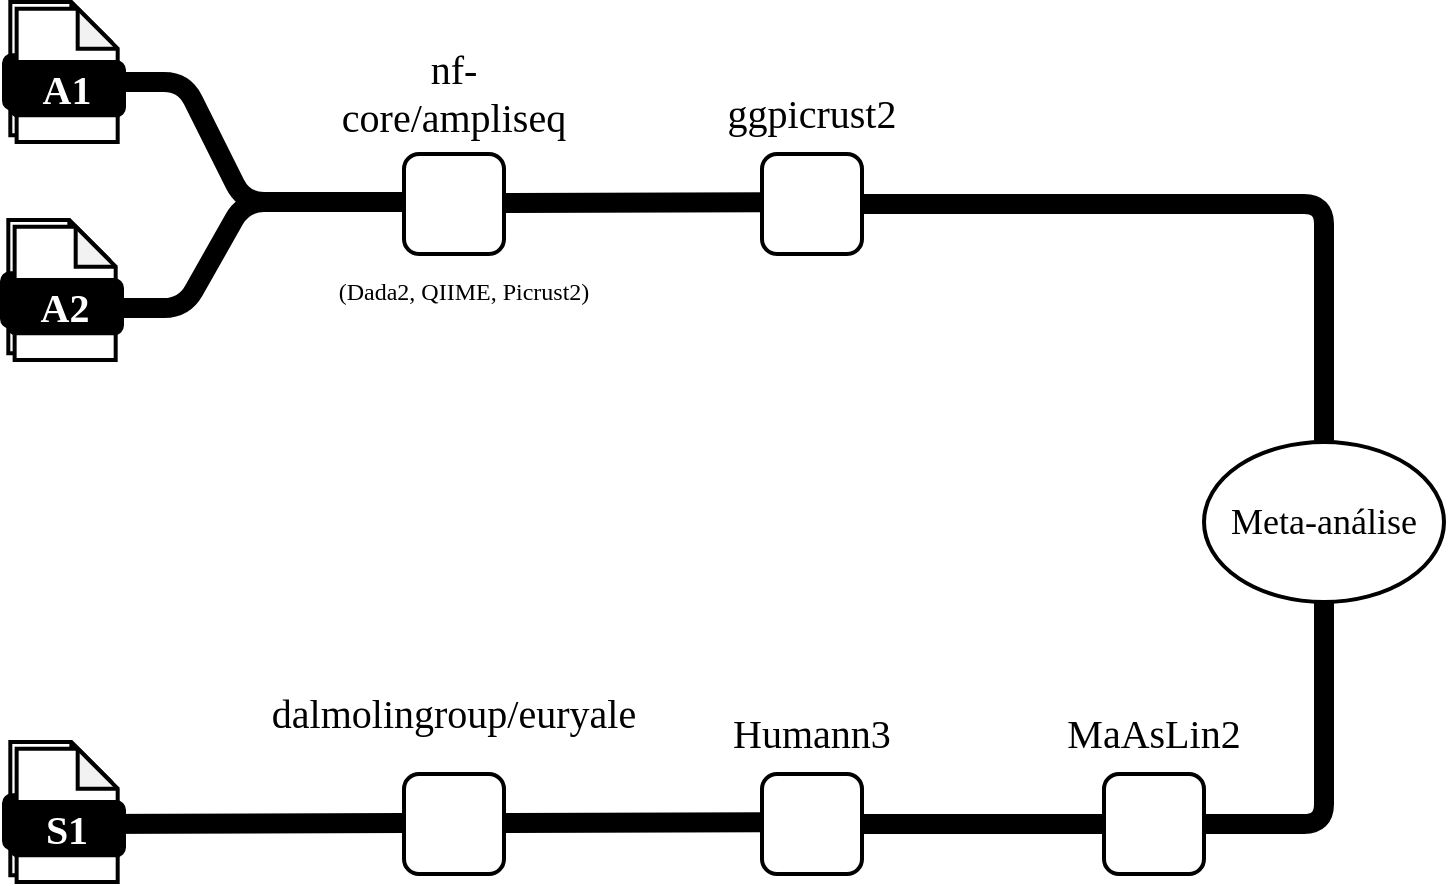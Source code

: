 <mxfile version="24.4.9" type="device">
  <diagram name="Page-1" id="OIXwfuPkVolVv1ftEm2h">
    <mxGraphModel dx="1420" dy="756" grid="1" gridSize="10" guides="1" tooltips="1" connect="1" arrows="1" fold="1" page="1" pageScale="1" pageWidth="827" pageHeight="1169" math="0" shadow="0">
      <root>
        <mxCell id="0" />
        <mxCell id="1" parent="0" />
        <mxCell id="Qu384yHB_PmlgK50nANF-6" value="" style="group" parent="1" vertex="1" connectable="0">
          <mxGeometry x="10" y="10" width="60" height="70" as="geometry" />
        </mxCell>
        <mxCell id="Qu384yHB_PmlgK50nANF-7" value="" style="shape=note;whiteSpace=wrap;html=1;backgroundOutline=1;darkOpacity=0.05;rounded=1;size=20;strokeWidth=2;" parent="Qu384yHB_PmlgK50nANF-6" vertex="1">
          <mxGeometry x="3.158" width="50.526" height="66.667" as="geometry" />
        </mxCell>
        <mxCell id="Qu384yHB_PmlgK50nANF-8" value="&lt;font data-font-src=&quot;https://fonts.googleapis.com/css?family=Maven+Pro&quot; face=&quot;Maven Pro&quot; color=&quot;#ffffff&quot;&gt;&lt;b&gt;&lt;font style=&quot;font-size: 20px;&quot;&gt;Fastq&lt;/font&gt;&lt;/b&gt;&lt;/font&gt;" style="rounded=1;whiteSpace=wrap;html=1;strokeWidth=2;fillColor=#000000;" parent="Qu384yHB_PmlgK50nANF-6" vertex="1">
          <mxGeometry y="26.667" width="56.842" height="26.667" as="geometry" />
        </mxCell>
        <mxCell id="Qu384yHB_PmlgK50nANF-9" value="" style="shape=note;whiteSpace=wrap;html=1;backgroundOutline=1;darkOpacity=0.05;rounded=1;size=20;strokeWidth=2;" parent="Qu384yHB_PmlgK50nANF-6" vertex="1">
          <mxGeometry x="6.316" y="3.333" width="50.526" height="66.667" as="geometry" />
        </mxCell>
        <mxCell id="Qu384yHB_PmlgK50nANF-10" value="&lt;font size=&quot;1&quot; color=&quot;#ffffff&quot; face=&quot;Maven Pro&quot;&gt;&lt;b style=&quot;font-size: 20px;&quot;&gt;A1&lt;/b&gt;&lt;/font&gt;" style="rounded=1;whiteSpace=wrap;html=1;strokeWidth=2;fillColor=#000000;" parent="Qu384yHB_PmlgK50nANF-6" vertex="1">
          <mxGeometry x="3.158" y="30.0" width="56.842" height="26.667" as="geometry" />
        </mxCell>
        <mxCell id="Qu384yHB_PmlgK50nANF-11" value="" style="group" parent="1" vertex="1" connectable="0">
          <mxGeometry x="9" y="119" width="60" height="70" as="geometry" />
        </mxCell>
        <mxCell id="Qu384yHB_PmlgK50nANF-12" value="" style="shape=note;whiteSpace=wrap;html=1;backgroundOutline=1;darkOpacity=0.05;rounded=1;size=20;strokeWidth=2;" parent="Qu384yHB_PmlgK50nANF-11" vertex="1">
          <mxGeometry x="3.158" width="50.526" height="66.667" as="geometry" />
        </mxCell>
        <mxCell id="Qu384yHB_PmlgK50nANF-13" value="&lt;font data-font-src=&quot;https://fonts.googleapis.com/css?family=Maven+Pro&quot; face=&quot;Maven Pro&quot; color=&quot;#ffffff&quot;&gt;&lt;b&gt;&lt;font style=&quot;font-size: 20px;&quot;&gt;Fastq&lt;/font&gt;&lt;/b&gt;&lt;/font&gt;" style="rounded=1;whiteSpace=wrap;html=1;strokeWidth=2;fillColor=#000000;" parent="Qu384yHB_PmlgK50nANF-11" vertex="1">
          <mxGeometry y="26.667" width="56.842" height="26.667" as="geometry" />
        </mxCell>
        <mxCell id="Qu384yHB_PmlgK50nANF-14" value="" style="shape=note;whiteSpace=wrap;html=1;backgroundOutline=1;darkOpacity=0.05;rounded=1;size=20;strokeWidth=2;" parent="Qu384yHB_PmlgK50nANF-11" vertex="1">
          <mxGeometry x="6.316" y="3.333" width="50.526" height="66.667" as="geometry" />
        </mxCell>
        <mxCell id="Qu384yHB_PmlgK50nANF-15" value="&lt;font style=&quot;font-size: 20px;&quot; color=&quot;#ffffff&quot; face=&quot;Maven Pro&quot;&gt;&lt;b&gt;A2&lt;/b&gt;&lt;/font&gt;" style="rounded=1;whiteSpace=wrap;html=1;strokeWidth=2;fillColor=#000000;" parent="Qu384yHB_PmlgK50nANF-11" vertex="1">
          <mxGeometry x="3.158" y="30.0" width="56.842" height="26.667" as="geometry" />
        </mxCell>
        <mxCell id="Qu384yHB_PmlgK50nANF-17" value="" style="endArrow=none;html=1;rounded=1;strokeWidth=10;" parent="1" edge="1">
          <mxGeometry width="50" height="50" relative="1" as="geometry">
            <mxPoint x="70" y="163" as="sourcePoint" />
            <mxPoint x="200" y="110" as="targetPoint" />
            <Array as="points">
              <mxPoint x="100" y="163" />
              <mxPoint x="130" y="110" />
            </Array>
          </mxGeometry>
        </mxCell>
        <mxCell id="Qu384yHB_PmlgK50nANF-18" value="" style="endArrow=none;html=1;rounded=1;strokeWidth=10;" parent="1" edge="1">
          <mxGeometry width="50" height="50" relative="1" as="geometry">
            <mxPoint x="70" y="50" as="sourcePoint" />
            <mxPoint x="210" y="110" as="targetPoint" />
            <Array as="points">
              <mxPoint x="100" y="50" />
              <mxPoint x="130" y="110" />
            </Array>
          </mxGeometry>
        </mxCell>
        <mxCell id="Qu384yHB_PmlgK50nANF-19" value="" style="rounded=1;whiteSpace=wrap;html=1;strokeWidth=2;" parent="1" vertex="1">
          <mxGeometry x="210" y="86" width="50" height="50" as="geometry" />
        </mxCell>
        <mxCell id="Qu384yHB_PmlgK50nANF-20" value="&lt;font style=&quot;font-size: 20px;&quot; face=&quot;Maven Pro&quot; data-font-src=&quot;https://fonts.googleapis.com/css?family=Maven+Pro&quot;&gt;nf-core/ampliseq&lt;/font&gt;" style="text;html=1;align=center;verticalAlign=middle;whiteSpace=wrap;rounded=0;" parent="1" vertex="1">
          <mxGeometry x="170" y="40" width="130" height="30" as="geometry" />
        </mxCell>
        <mxCell id="Qu384yHB_PmlgK50nANF-22" value="&lt;font face=&quot;Maven Pro&quot;&gt;(Dada2, QIIME, Picrust2)&lt;/font&gt;" style="text;html=1;align=center;verticalAlign=middle;whiteSpace=wrap;rounded=0;" parent="1" vertex="1">
          <mxGeometry x="170" y="140" width="140" height="30" as="geometry" />
        </mxCell>
        <mxCell id="Qu384yHB_PmlgK50nANF-23" value="" style="endArrow=none;html=1;rounded=1;strokeWidth=10;" parent="1" edge="1">
          <mxGeometry width="50" height="50" relative="1" as="geometry">
            <mxPoint x="260" y="110.5" as="sourcePoint" />
            <mxPoint x="420" y="110" as="targetPoint" />
          </mxGeometry>
        </mxCell>
        <mxCell id="Qu384yHB_PmlgK50nANF-24" value="" style="rounded=1;whiteSpace=wrap;html=1;strokeWidth=2;" parent="1" vertex="1">
          <mxGeometry x="389" y="86" width="50" height="50" as="geometry" />
        </mxCell>
        <mxCell id="Qu384yHB_PmlgK50nANF-25" value="&lt;font style=&quot;font-size: 20px;&quot; face=&quot;Maven Pro&quot;&gt;ggpicrust2&lt;/font&gt;" style="text;html=1;align=center;verticalAlign=middle;whiteSpace=wrap;rounded=0;" parent="1" vertex="1">
          <mxGeometry x="349" y="50" width="130" height="30" as="geometry" />
        </mxCell>
        <mxCell id="Qu384yHB_PmlgK50nANF-26" value="" style="endArrow=none;html=1;rounded=1;strokeWidth=10;exitX=1;exitY=0.5;exitDx=0;exitDy=0;" parent="1" source="Qu384yHB_PmlgK50nANF-24" edge="1">
          <mxGeometry width="50" height="50" relative="1" as="geometry">
            <mxPoint x="470" y="111" as="sourcePoint" />
            <mxPoint x="540" y="111" as="targetPoint" />
          </mxGeometry>
        </mxCell>
        <mxCell id="Qu384yHB_PmlgK50nANF-28" value="" style="endArrow=none;html=1;rounded=1;strokeWidth=10;" parent="1" target="Qu384yHB_PmlgK50nANF-51" edge="1">
          <mxGeometry width="50" height="50" relative="1" as="geometry">
            <mxPoint x="540" y="111" as="sourcePoint" />
            <mxPoint x="670" y="220" as="targetPoint" />
            <Array as="points">
              <mxPoint x="670" y="111" />
            </Array>
          </mxGeometry>
        </mxCell>
        <mxCell id="Qu384yHB_PmlgK50nANF-34" value="" style="group" parent="1" vertex="1" connectable="0">
          <mxGeometry x="10" y="380" width="60" height="70" as="geometry" />
        </mxCell>
        <mxCell id="Qu384yHB_PmlgK50nANF-35" value="" style="shape=note;whiteSpace=wrap;html=1;backgroundOutline=1;darkOpacity=0.05;rounded=1;size=20;strokeWidth=2;" parent="Qu384yHB_PmlgK50nANF-34" vertex="1">
          <mxGeometry x="3.158" width="50.526" height="66.667" as="geometry" />
        </mxCell>
        <mxCell id="Qu384yHB_PmlgK50nANF-36" value="&lt;font data-font-src=&quot;https://fonts.googleapis.com/css?family=Maven+Pro&quot; face=&quot;Maven Pro&quot; color=&quot;#ffffff&quot;&gt;&lt;b&gt;&lt;font style=&quot;font-size: 20px;&quot;&gt;Fastq&lt;/font&gt;&lt;/b&gt;&lt;/font&gt;" style="rounded=1;whiteSpace=wrap;html=1;strokeWidth=2;fillColor=#000000;" parent="Qu384yHB_PmlgK50nANF-34" vertex="1">
          <mxGeometry y="26.667" width="56.842" height="26.667" as="geometry" />
        </mxCell>
        <mxCell id="Qu384yHB_PmlgK50nANF-37" value="" style="shape=note;whiteSpace=wrap;html=1;backgroundOutline=1;darkOpacity=0.05;rounded=1;size=20;strokeWidth=2;" parent="Qu384yHB_PmlgK50nANF-34" vertex="1">
          <mxGeometry x="6.316" y="3.333" width="50.526" height="66.667" as="geometry" />
        </mxCell>
        <mxCell id="Qu384yHB_PmlgK50nANF-38" value="&lt;font style=&quot;font-size: 20px;&quot; color=&quot;#ffffff&quot; face=&quot;Maven Pro&quot;&gt;&lt;b&gt;S1&lt;/b&gt;&lt;/font&gt;" style="rounded=1;whiteSpace=wrap;html=1;strokeWidth=2;fillColor=#000000;" parent="Qu384yHB_PmlgK50nANF-34" vertex="1">
          <mxGeometry x="3.158" y="30.0" width="56.842" height="26.667" as="geometry" />
        </mxCell>
        <mxCell id="Qu384yHB_PmlgK50nANF-39" value="" style="rounded=1;whiteSpace=wrap;html=1;strokeWidth=2;" parent="1" vertex="1">
          <mxGeometry x="210" y="396" width="50" height="50" as="geometry" />
        </mxCell>
        <mxCell id="Qu384yHB_PmlgK50nANF-40" value="&lt;font style=&quot;font-size: 20px;&quot; face=&quot;Maven Pro&quot;&gt;dalmolingroup/euryale&lt;/font&gt;&lt;font style=&quot;font-size: 20px;&quot;&gt;&lt;br&gt;&lt;/font&gt;" style="text;html=1;align=center;verticalAlign=middle;whiteSpace=wrap;rounded=0;" parent="1" vertex="1">
          <mxGeometry x="170" y="350" width="130" height="30" as="geometry" />
        </mxCell>
        <mxCell id="Qu384yHB_PmlgK50nANF-42" value="" style="endArrow=none;html=1;rounded=1;strokeWidth=10;" parent="1" edge="1">
          <mxGeometry width="50" height="50" relative="1" as="geometry">
            <mxPoint x="260" y="420.5" as="sourcePoint" />
            <mxPoint x="420" y="420" as="targetPoint" />
          </mxGeometry>
        </mxCell>
        <mxCell id="Qu384yHB_PmlgK50nANF-43" value="" style="rounded=1;whiteSpace=wrap;html=1;strokeWidth=2;" parent="1" vertex="1">
          <mxGeometry x="389" y="396" width="50" height="50" as="geometry" />
        </mxCell>
        <mxCell id="Qu384yHB_PmlgK50nANF-44" value="&lt;font style=&quot;font-size: 20px;&quot; face=&quot;Maven Pro&quot;&gt;Humann3&lt;/font&gt;" style="text;html=1;align=center;verticalAlign=middle;whiteSpace=wrap;rounded=0;" parent="1" vertex="1">
          <mxGeometry x="349" y="360" width="130" height="30" as="geometry" />
        </mxCell>
        <mxCell id="Qu384yHB_PmlgK50nANF-45" value="" style="endArrow=none;html=1;rounded=1;strokeWidth=10;exitX=1;exitY=0.5;exitDx=0;exitDy=0;" parent="1" source="Qu384yHB_PmlgK50nANF-43" edge="1">
          <mxGeometry width="50" height="50" relative="1" as="geometry">
            <mxPoint x="470" y="421" as="sourcePoint" />
            <mxPoint x="540" y="421" as="targetPoint" />
          </mxGeometry>
        </mxCell>
        <mxCell id="Qu384yHB_PmlgK50nANF-46" value="" style="endArrow=none;html=1;rounded=1;strokeWidth=10;entryX=0.5;entryY=1;entryDx=0;entryDy=0;" parent="1" target="Qu384yHB_PmlgK50nANF-51" edge="1">
          <mxGeometry width="50" height="50" relative="1" as="geometry">
            <mxPoint x="540" y="421" as="sourcePoint" />
            <mxPoint x="670" y="330" as="targetPoint" />
            <Array as="points">
              <mxPoint x="670" y="421" />
            </Array>
          </mxGeometry>
        </mxCell>
        <mxCell id="Qu384yHB_PmlgK50nANF-47" value="" style="rounded=1;whiteSpace=wrap;html=1;strokeWidth=2;" parent="1" vertex="1">
          <mxGeometry x="560" y="396" width="50" height="50" as="geometry" />
        </mxCell>
        <mxCell id="Qu384yHB_PmlgK50nANF-48" value="&lt;font style=&quot;font-size: 20px;&quot; face=&quot;Maven Pro&quot;&gt;MaAsLin2&lt;/font&gt;" style="text;html=1;align=center;verticalAlign=middle;whiteSpace=wrap;rounded=0;" parent="1" vertex="1">
          <mxGeometry x="520" y="360" width="130" height="30" as="geometry" />
        </mxCell>
        <mxCell id="Qu384yHB_PmlgK50nANF-50" value="" style="endArrow=none;html=1;rounded=1;strokeWidth=10;" parent="1" edge="1">
          <mxGeometry width="50" height="50" relative="1" as="geometry">
            <mxPoint x="50" y="421" as="sourcePoint" />
            <mxPoint x="210" y="420.5" as="targetPoint" />
          </mxGeometry>
        </mxCell>
        <mxCell id="Qu384yHB_PmlgK50nANF-51" value="&lt;font style=&quot;font-size: 18px;&quot; data-font-src=&quot;https://fonts.googleapis.com/css?family=Maven+Pro&quot; face=&quot;Maven Pro&quot;&gt;Meta-análise&lt;/font&gt;" style="ellipse;whiteSpace=wrap;html=1;strokeWidth=2;" parent="1" vertex="1">
          <mxGeometry x="610" y="230" width="120" height="80" as="geometry" />
        </mxCell>
      </root>
    </mxGraphModel>
  </diagram>
</mxfile>
